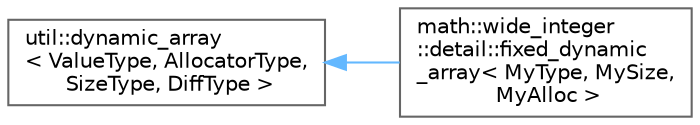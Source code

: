 digraph "Graphical Class Hierarchy"
{
 // LATEX_PDF_SIZE
  bgcolor="transparent";
  edge [fontname=Helvetica,fontsize=10,labelfontname=Helvetica,labelfontsize=10];
  node [fontname=Helvetica,fontsize=10,shape=box,height=0.2,width=0.4];
  rankdir="LR";
  Node0 [label="util::dynamic_array\l\< ValueType, AllocatorType,\l SizeType, DiffType \>",height=0.2,width=0.4,color="grey40", fillcolor="white", style="filled",URL="$classutil_1_1dynamic__array.html",tooltip=" "];
  Node0 -> Node1 [dir="back",color="steelblue1",style="solid"];
  Node1 [label="math::wide_integer\l::detail::fixed_dynamic\l_array\< MyType, MySize,\l MyAlloc \>",height=0.2,width=0.4,color="grey40", fillcolor="white", style="filled",URL="$classmath_1_1wide__integer_1_1detail_1_1fixed__dynamic__array.html",tooltip=" "];
}
